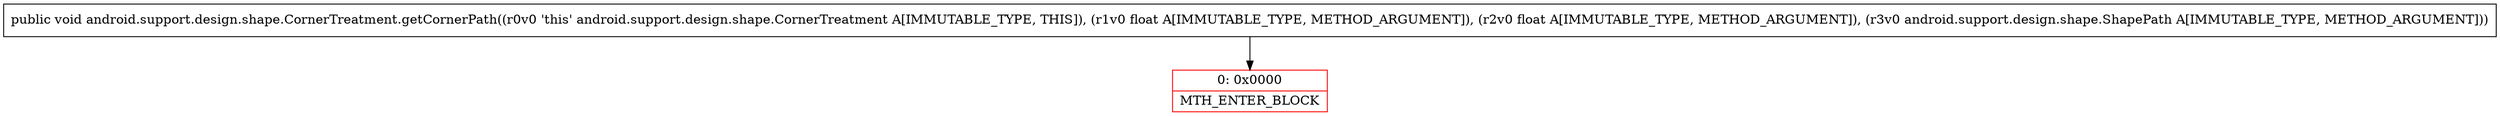 digraph "CFG forandroid.support.design.shape.CornerTreatment.getCornerPath(FFLandroid\/support\/design\/shape\/ShapePath;)V" {
subgraph cluster_Region_1015883804 {
label = "R(0)";
node [shape=record,color=blue];
}
Node_0 [shape=record,color=red,label="{0\:\ 0x0000|MTH_ENTER_BLOCK\l}"];
MethodNode[shape=record,label="{public void android.support.design.shape.CornerTreatment.getCornerPath((r0v0 'this' android.support.design.shape.CornerTreatment A[IMMUTABLE_TYPE, THIS]), (r1v0 float A[IMMUTABLE_TYPE, METHOD_ARGUMENT]), (r2v0 float A[IMMUTABLE_TYPE, METHOD_ARGUMENT]), (r3v0 android.support.design.shape.ShapePath A[IMMUTABLE_TYPE, METHOD_ARGUMENT])) }"];
MethodNode -> Node_0;
}

